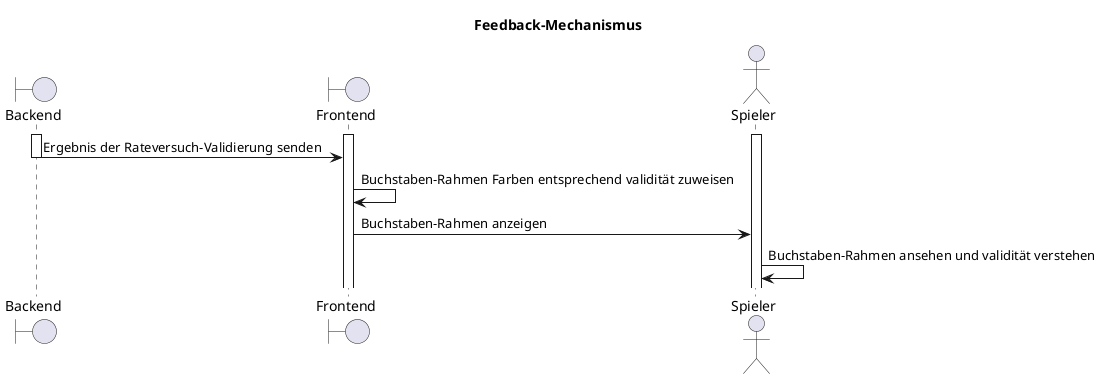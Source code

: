 @startuml F002_seq
title "Feedback-Mechanismus"

boundary "Backend" as backend
boundary "Frontend" as frontend
actor "Spieler" as user

activate backend
activate frontend
activate user

backend -> frontend: Ergebnis der Rateversuch-Validierung senden
deactivate backend
frontend -> frontend: Buchstaben-Rahmen Farben entsprechend validität zuweisen
frontend -> user: Buchstaben-Rahmen anzeigen
user -> user: Buchstaben-Rahmen ansehen und validität verstehen
@enduml